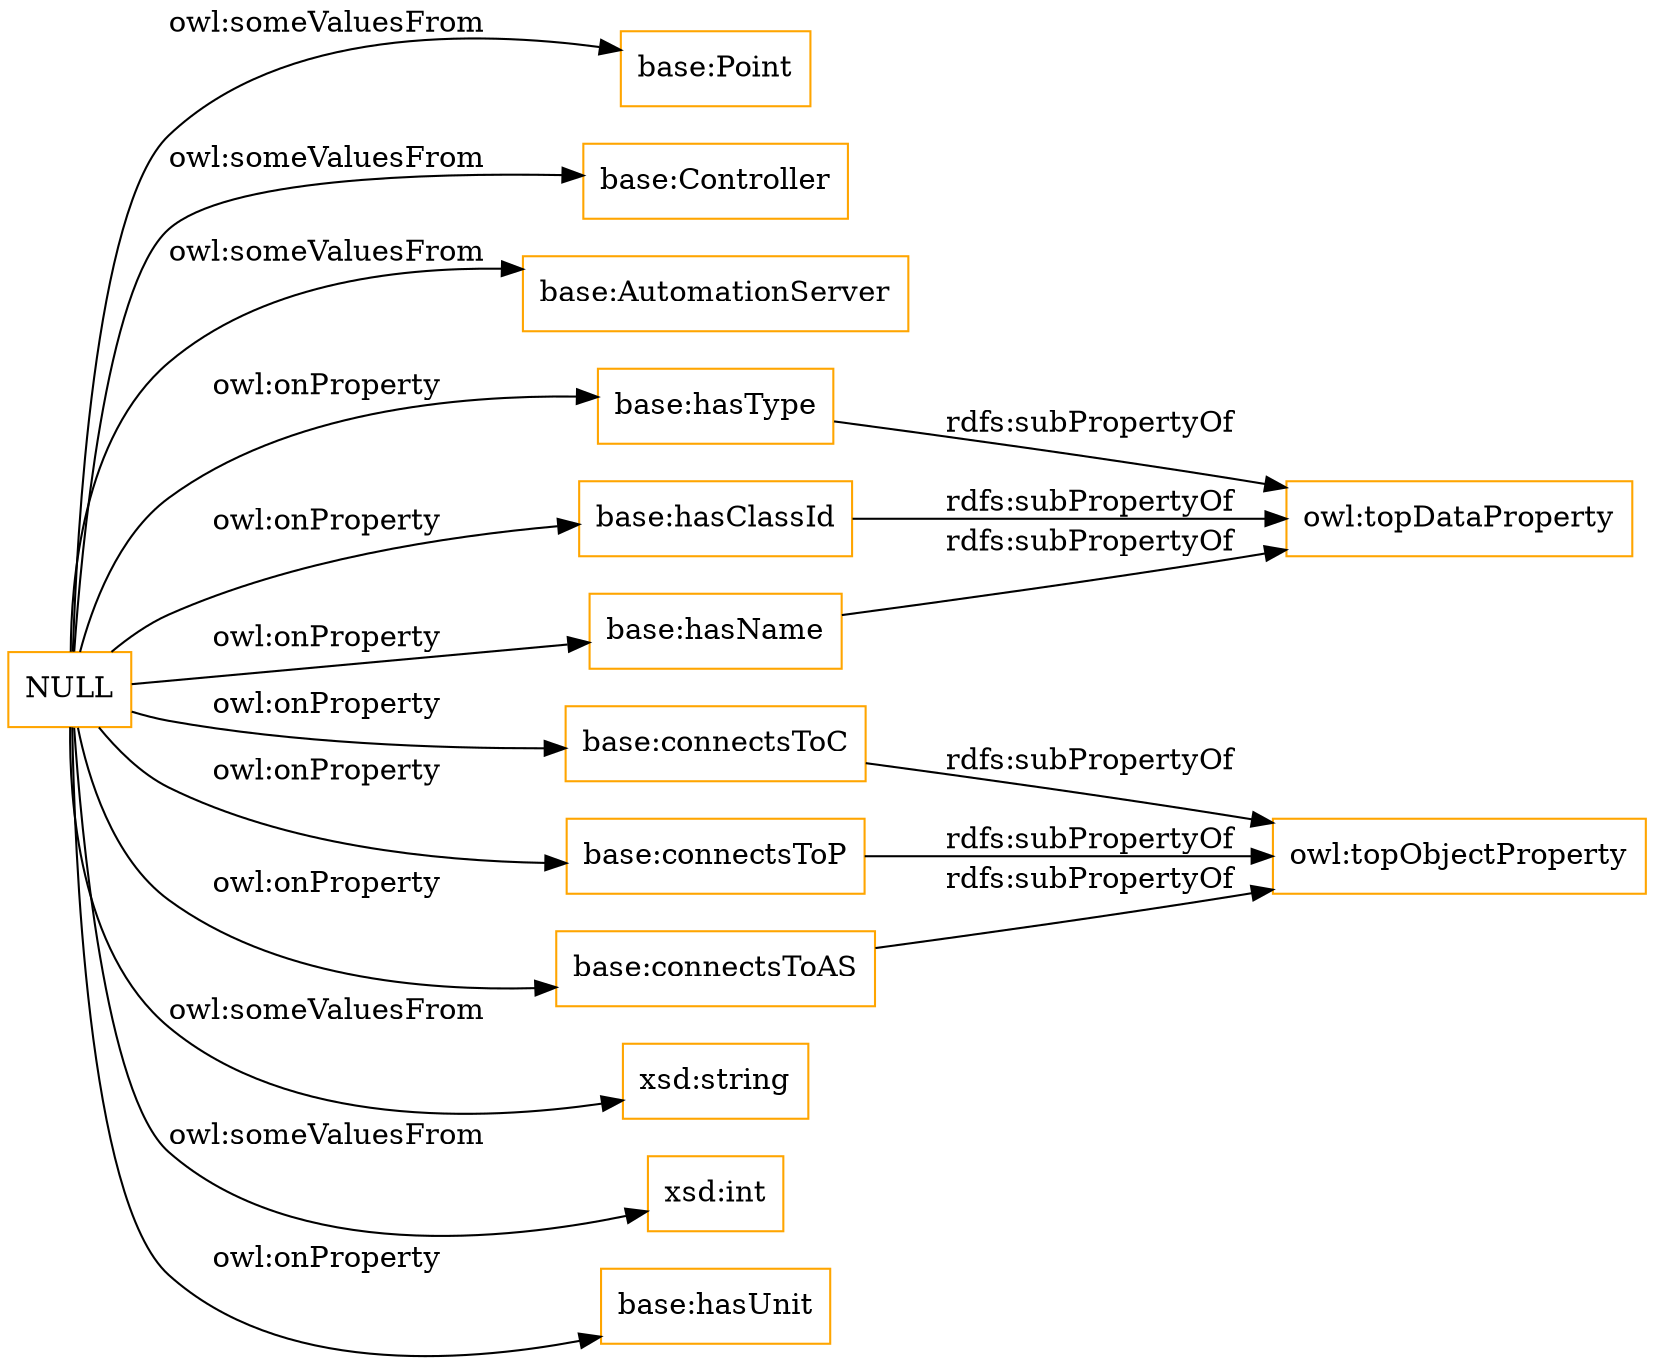 digraph ar2dtool_diagram { 
rankdir=LR;
size="1501"
node [shape = rectangle, color="orange"]; "base:Point" "base:Controller" "base:AutomationServer" ; /*classes style*/
	"base:hasType" -> "owl:topDataProperty" [ label = "rdfs:subPropertyOf" ];
	"base:hasClassId" -> "owl:topDataProperty" [ label = "rdfs:subPropertyOf" ];
	"base:connectsToAS" -> "owl:topObjectProperty" [ label = "rdfs:subPropertyOf" ];
	"base:connectsToC" -> "owl:topObjectProperty" [ label = "rdfs:subPropertyOf" ];
	"base:hasName" -> "owl:topDataProperty" [ label = "rdfs:subPropertyOf" ];
	"base:connectsToP" -> "owl:topObjectProperty" [ label = "rdfs:subPropertyOf" ];
	"NULL" -> "base:connectsToC" [ label = "owl:onProperty" ];
	"NULL" -> "xsd:string" [ label = "owl:someValuesFrom" ];
	"NULL" -> "base:hasType" [ label = "owl:onProperty" ];
	"NULL" -> "base:connectsToP" [ label = "owl:onProperty" ];
	"NULL" -> "base:hasClassId" [ label = "owl:onProperty" ];
	"NULL" -> "base:Controller" [ label = "owl:someValuesFrom" ];
	"NULL" -> "xsd:int" [ label = "owl:someValuesFrom" ];
	"NULL" -> "base:hasName" [ label = "owl:onProperty" ];
	"NULL" -> "base:Point" [ label = "owl:someValuesFrom" ];
	"NULL" -> "base:hasUnit" [ label = "owl:onProperty" ];
	"NULL" -> "base:AutomationServer" [ label = "owl:someValuesFrom" ];
	"NULL" -> "base:connectsToAS" [ label = "owl:onProperty" ];

}
